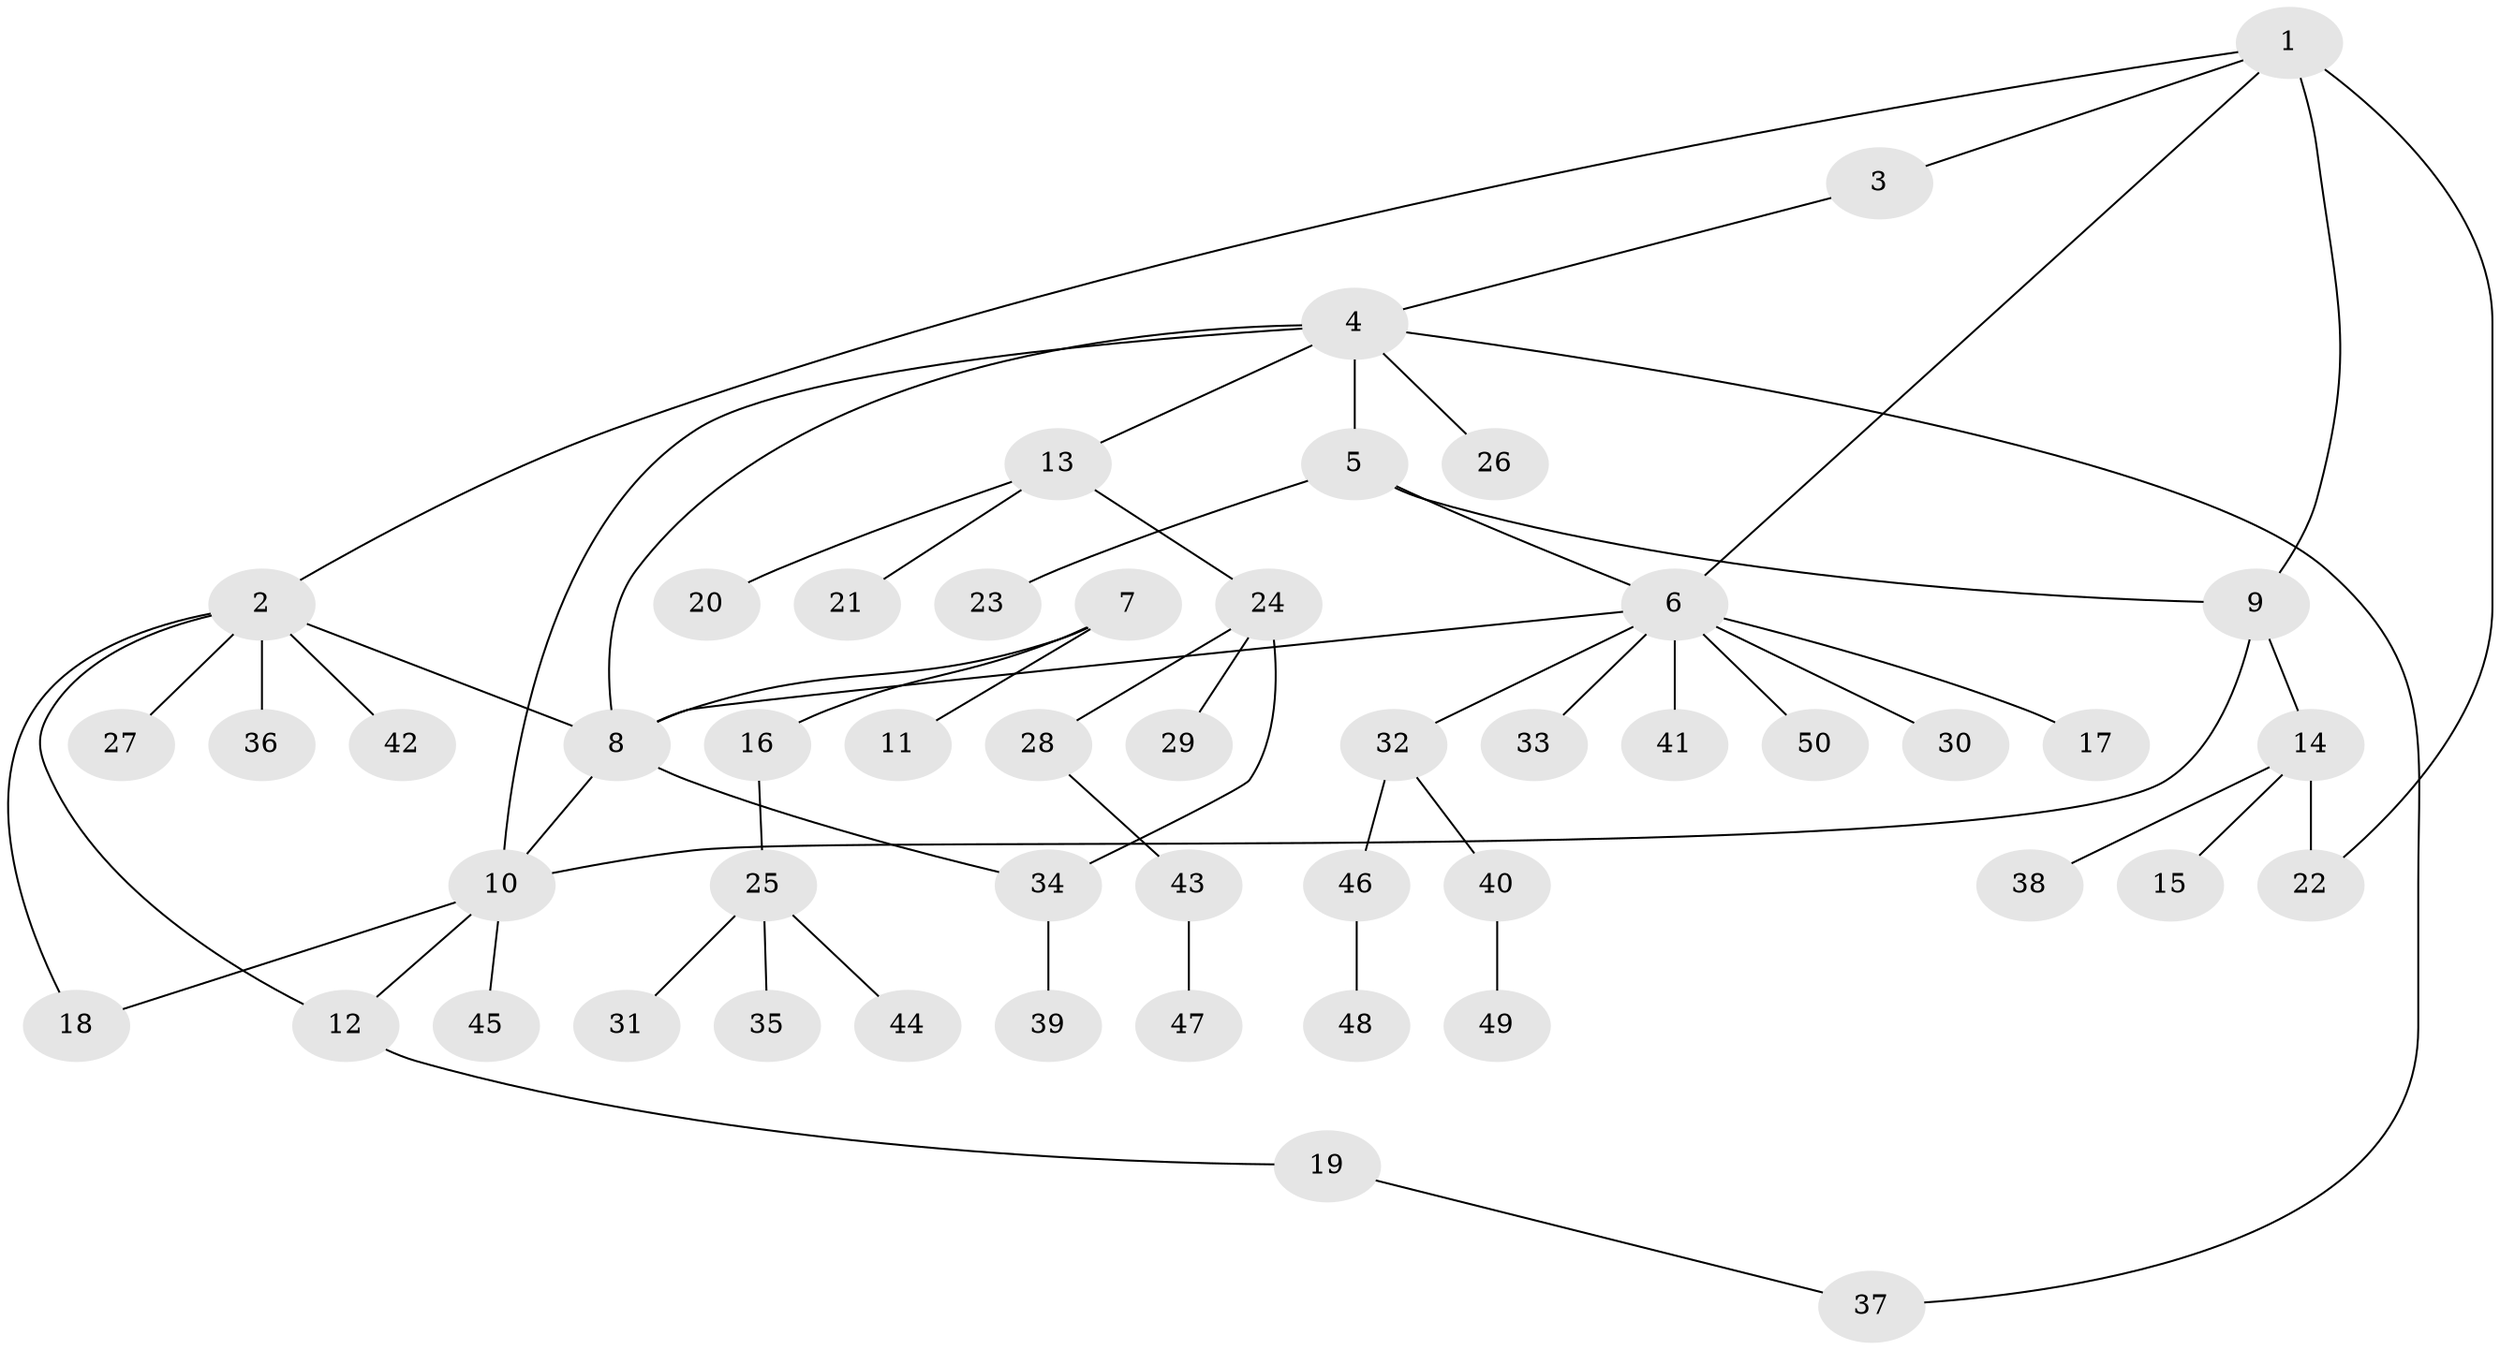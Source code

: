 // Generated by graph-tools (version 1.1) at 2025/02/03/09/25 03:02:43]
// undirected, 50 vertices, 60 edges
graph export_dot {
graph [start="1"]
  node [color=gray90,style=filled];
  1;
  2;
  3;
  4;
  5;
  6;
  7;
  8;
  9;
  10;
  11;
  12;
  13;
  14;
  15;
  16;
  17;
  18;
  19;
  20;
  21;
  22;
  23;
  24;
  25;
  26;
  27;
  28;
  29;
  30;
  31;
  32;
  33;
  34;
  35;
  36;
  37;
  38;
  39;
  40;
  41;
  42;
  43;
  44;
  45;
  46;
  47;
  48;
  49;
  50;
  1 -- 2;
  1 -- 3;
  1 -- 6;
  1 -- 9;
  1 -- 22;
  2 -- 8;
  2 -- 12;
  2 -- 18;
  2 -- 27;
  2 -- 36;
  2 -- 42;
  3 -- 4;
  4 -- 5;
  4 -- 8;
  4 -- 10;
  4 -- 13;
  4 -- 26;
  4 -- 37;
  5 -- 6;
  5 -- 9;
  5 -- 23;
  6 -- 8;
  6 -- 17;
  6 -- 30;
  6 -- 32;
  6 -- 33;
  6 -- 41;
  6 -- 50;
  7 -- 8;
  7 -- 11;
  7 -- 16;
  8 -- 10;
  8 -- 34;
  9 -- 10;
  9 -- 14;
  10 -- 12;
  10 -- 18;
  10 -- 45;
  12 -- 19;
  13 -- 20;
  13 -- 21;
  13 -- 24;
  14 -- 15;
  14 -- 22;
  14 -- 38;
  16 -- 25;
  19 -- 37;
  24 -- 28;
  24 -- 29;
  24 -- 34;
  25 -- 31;
  25 -- 35;
  25 -- 44;
  28 -- 43;
  32 -- 40;
  32 -- 46;
  34 -- 39;
  40 -- 49;
  43 -- 47;
  46 -- 48;
}
